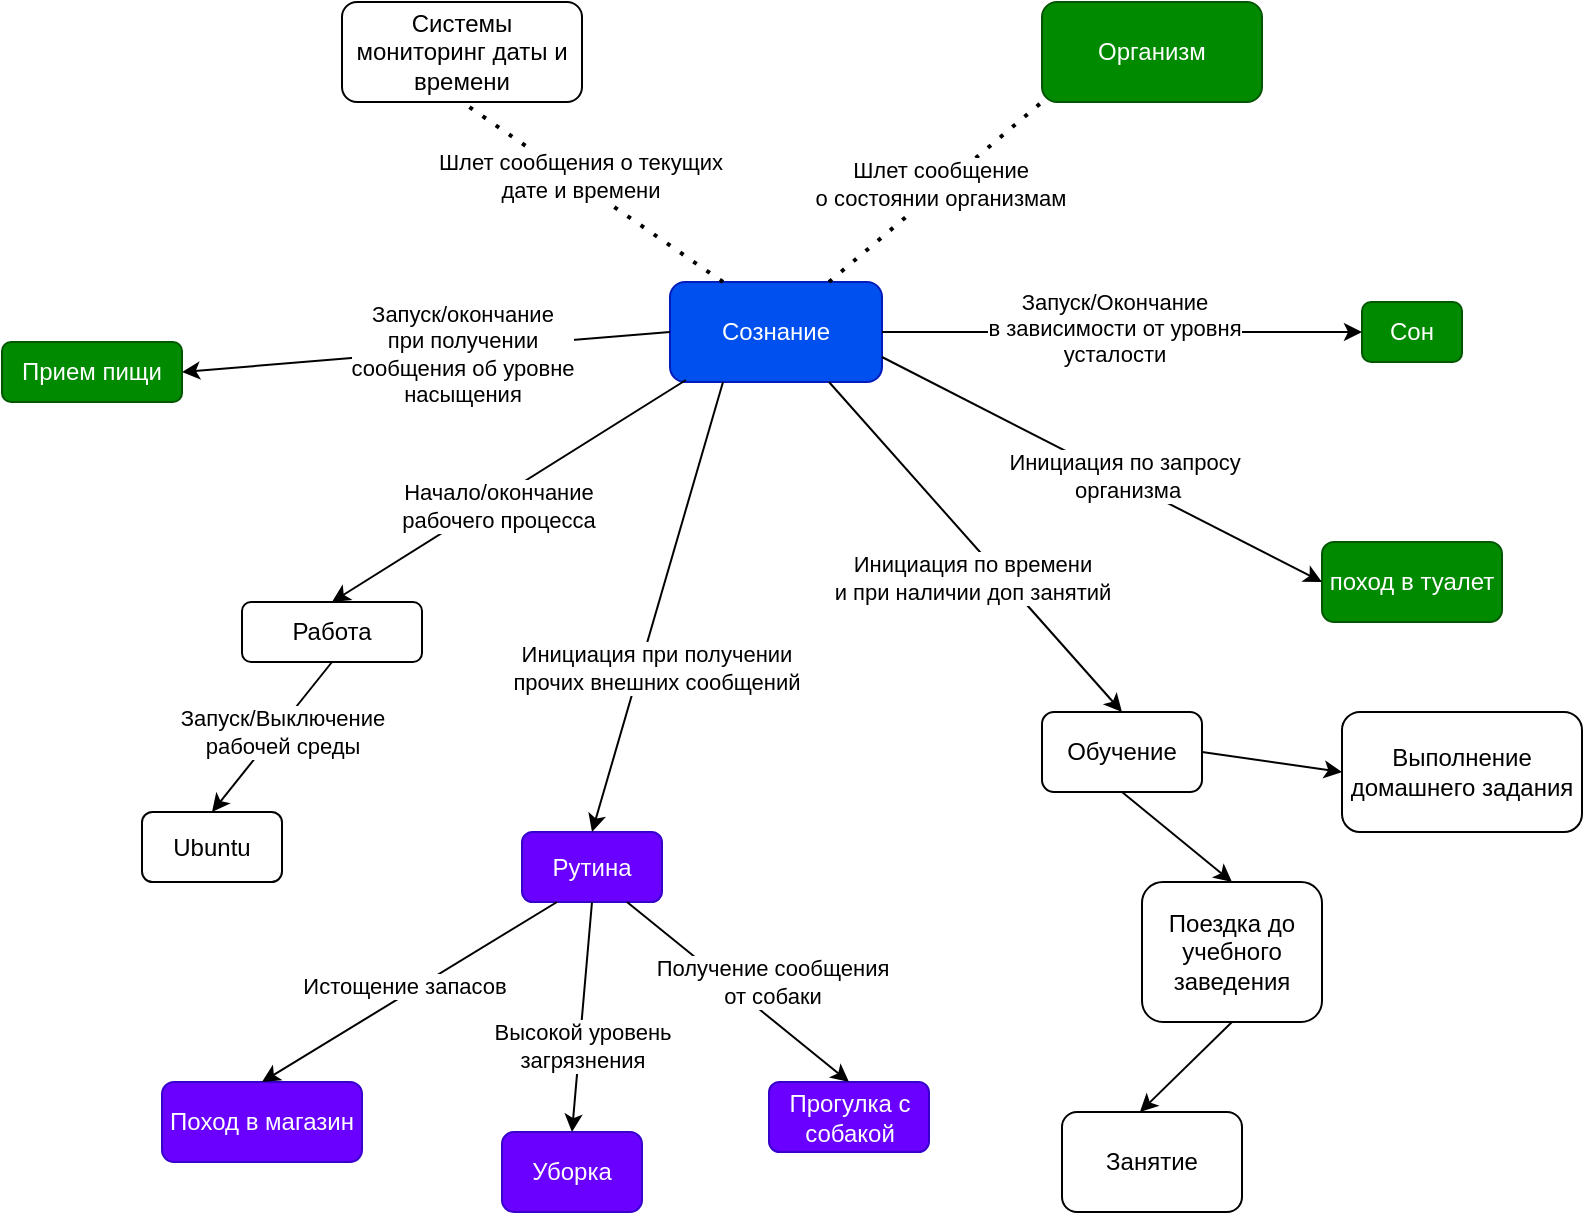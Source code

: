 <mxfile version="24.8.6">
  <diagram name="Страница — 1" id="Xj0XaBMDLScOzkRkyPtA">
    <mxGraphModel dx="1434" dy="745" grid="1" gridSize="10" guides="1" tooltips="1" connect="1" arrows="1" fold="1" page="1" pageScale="1" pageWidth="827" pageHeight="1169" math="0" shadow="0">
      <root>
        <mxCell id="0" />
        <mxCell id="1" parent="0" />
        <mxCell id="T-HEzBaSEBR4Y5_wriNX-1" value="Системы мониторинг даты и времени" style="rounded=1;whiteSpace=wrap;html=1;" vertex="1" parent="1">
          <mxGeometry x="200" y="230" width="120" height="50" as="geometry" />
        </mxCell>
        <mxCell id="T-HEzBaSEBR4Y5_wriNX-5" value="Работа" style="rounded=1;whiteSpace=wrap;html=1;" vertex="1" parent="1">
          <mxGeometry x="150" y="530" width="90" height="30" as="geometry" />
        </mxCell>
        <mxCell id="T-HEzBaSEBR4Y5_wriNX-8" value="Прием пищи" style="rounded=1;whiteSpace=wrap;html=1;fillColor=#008a00;fontColor=#ffffff;strokeColor=#005700;" vertex="1" parent="1">
          <mxGeometry x="30" y="400" width="90" height="30" as="geometry" />
        </mxCell>
        <mxCell id="T-HEzBaSEBR4Y5_wriNX-20" value="Сон" style="rounded=1;whiteSpace=wrap;html=1;fillColor=#008a00;fontColor=#ffffff;strokeColor=#005700;" vertex="1" parent="1">
          <mxGeometry x="710" y="380" width="50" height="30" as="geometry" />
        </mxCell>
        <mxCell id="T-HEzBaSEBR4Y5_wriNX-34" value="Обучение" style="rounded=1;whiteSpace=wrap;html=1;" vertex="1" parent="1">
          <mxGeometry x="550" y="585" width="80" height="40" as="geometry" />
        </mxCell>
        <mxCell id="T-HEzBaSEBR4Y5_wriNX-44" value="Сознание" style="rounded=1;whiteSpace=wrap;html=1;fillColor=#0050ef;fontColor=#ffffff;strokeColor=#001DBC;" vertex="1" parent="1">
          <mxGeometry x="364" y="370" width="106" height="50" as="geometry" />
        </mxCell>
        <mxCell id="T-HEzBaSEBR4Y5_wriNX-45" value="Организм" style="rounded=1;whiteSpace=wrap;html=1;fillColor=#008a00;fontColor=#ffffff;strokeColor=#005700;" vertex="1" parent="1">
          <mxGeometry x="550" y="230" width="110" height="50" as="geometry" />
        </mxCell>
        <mxCell id="T-HEzBaSEBR4Y5_wriNX-47" value="" style="endArrow=classic;html=1;rounded=0;entryX=1;entryY=0.5;entryDx=0;entryDy=0;exitX=0;exitY=0.5;exitDx=0;exitDy=0;" edge="1" parent="1" source="T-HEzBaSEBR4Y5_wriNX-44" target="T-HEzBaSEBR4Y5_wriNX-8">
          <mxGeometry width="50" height="50" relative="1" as="geometry">
            <mxPoint x="360" y="400" as="sourcePoint" />
            <mxPoint x="440" y="480" as="targetPoint" />
          </mxGeometry>
        </mxCell>
        <mxCell id="T-HEzBaSEBR4Y5_wriNX-74" value="Запуск/окончание&lt;br&gt;при получении&lt;br&gt;сообщения об уровне&lt;br&gt;насыщения" style="edgeLabel;html=1;align=center;verticalAlign=middle;resizable=0;points=[];" vertex="1" connectable="0" parent="T-HEzBaSEBR4Y5_wriNX-47">
          <mxGeometry x="-0.143" y="2" relative="1" as="geometry">
            <mxPoint as="offset" />
          </mxGeometry>
        </mxCell>
        <mxCell id="T-HEzBaSEBR4Y5_wriNX-48" value="" style="endArrow=classic;html=1;rounded=0;entryX=0.5;entryY=0;entryDx=0;entryDy=0;exitX=0.075;exitY=0.98;exitDx=0;exitDy=0;exitPerimeter=0;" edge="1" parent="1" source="T-HEzBaSEBR4Y5_wriNX-44" target="T-HEzBaSEBR4Y5_wriNX-5">
          <mxGeometry width="50" height="50" relative="1" as="geometry">
            <mxPoint x="330.194" y="468.521" as="sourcePoint" />
            <mxPoint x="440" y="480" as="targetPoint" />
          </mxGeometry>
        </mxCell>
        <mxCell id="T-HEzBaSEBR4Y5_wriNX-69" value="Начало/окончание &lt;br&gt;рабочего процесса" style="edgeLabel;html=1;align=center;verticalAlign=middle;resizable=0;points=[];" vertex="1" connectable="0" parent="T-HEzBaSEBR4Y5_wriNX-48">
          <mxGeometry x="0.079" y="3" relative="1" as="geometry">
            <mxPoint as="offset" />
          </mxGeometry>
        </mxCell>
        <mxCell id="T-HEzBaSEBR4Y5_wriNX-50" value="" style="endArrow=classic;html=1;rounded=0;entryX=0.5;entryY=0;entryDx=0;entryDy=0;exitX=0.75;exitY=1;exitDx=0;exitDy=0;" edge="1" parent="1" source="T-HEzBaSEBR4Y5_wriNX-44" target="T-HEzBaSEBR4Y5_wriNX-34">
          <mxGeometry width="50" height="50" relative="1" as="geometry">
            <mxPoint x="514.522" y="461.263" as="sourcePoint" />
            <mxPoint x="440" y="480" as="targetPoint" />
          </mxGeometry>
        </mxCell>
        <mxCell id="T-HEzBaSEBR4Y5_wriNX-109" value="Инициация по времени&lt;br&gt;и при наличии доп занятий" style="edgeLabel;html=1;align=center;verticalAlign=middle;resizable=0;points=[];" vertex="1" connectable="0" parent="T-HEzBaSEBR4Y5_wriNX-50">
          <mxGeometry x="-0.278" y="-1" relative="1" as="geometry">
            <mxPoint x="19" y="38" as="offset" />
          </mxGeometry>
        </mxCell>
        <mxCell id="T-HEzBaSEBR4Y5_wriNX-51" value="" style="endArrow=classic;html=1;rounded=0;entryX=0;entryY=0.5;entryDx=0;entryDy=0;exitX=1;exitY=0.5;exitDx=0;exitDy=0;" edge="1" parent="1" source="T-HEzBaSEBR4Y5_wriNX-44" target="T-HEzBaSEBR4Y5_wriNX-20">
          <mxGeometry width="50" height="50" relative="1" as="geometry">
            <mxPoint x="530" y="405" as="sourcePoint" />
            <mxPoint x="440" y="480" as="targetPoint" />
          </mxGeometry>
        </mxCell>
        <mxCell id="T-HEzBaSEBR4Y5_wriNX-78" value="Запуск/Окончание&lt;br&gt;в зависимости от уровня&lt;br&gt;усталости" style="edgeLabel;html=1;align=center;verticalAlign=middle;resizable=0;points=[];" vertex="1" connectable="0" parent="T-HEzBaSEBR4Y5_wriNX-51">
          <mxGeometry x="-0.033" y="2" relative="1" as="geometry">
            <mxPoint as="offset" />
          </mxGeometry>
        </mxCell>
        <mxCell id="T-HEzBaSEBR4Y5_wriNX-54" value="" style="endArrow=none;dashed=1;html=1;dashPattern=1 3;strokeWidth=2;rounded=0;entryX=0.5;entryY=1;entryDx=0;entryDy=0;exitX=0.25;exitY=0;exitDx=0;exitDy=0;" edge="1" parent="1" source="T-HEzBaSEBR4Y5_wriNX-44" target="T-HEzBaSEBR4Y5_wriNX-1">
          <mxGeometry width="50" height="50" relative="1" as="geometry">
            <mxPoint x="417" y="370" as="sourcePoint" />
            <mxPoint x="440" y="480" as="targetPoint" />
          </mxGeometry>
        </mxCell>
        <mxCell id="T-HEzBaSEBR4Y5_wriNX-55" value="Шлет сообщения о текущих &lt;br&gt;дате и времени" style="edgeLabel;html=1;align=center;verticalAlign=middle;resizable=0;points=[];" vertex="1" connectable="0" parent="T-HEzBaSEBR4Y5_wriNX-54">
          <mxGeometry x="0.129" y="-3" relative="1" as="geometry">
            <mxPoint as="offset" />
          </mxGeometry>
        </mxCell>
        <mxCell id="T-HEzBaSEBR4Y5_wriNX-57" value="" style="endArrow=none;dashed=1;html=1;dashPattern=1 3;strokeWidth=2;rounded=0;entryX=0;entryY=1;entryDx=0;entryDy=0;exitX=0.75;exitY=0;exitDx=0;exitDy=0;" edge="1" parent="1" source="T-HEzBaSEBR4Y5_wriNX-44" target="T-HEzBaSEBR4Y5_wriNX-45">
          <mxGeometry width="50" height="50" relative="1" as="geometry">
            <mxPoint x="390" y="530" as="sourcePoint" />
            <mxPoint x="440" y="480" as="targetPoint" />
          </mxGeometry>
        </mxCell>
        <mxCell id="T-HEzBaSEBR4Y5_wriNX-58" value="Шлет сообщение&lt;br&gt;о состоянии организмам" style="edgeLabel;html=1;align=center;verticalAlign=middle;resizable=0;points=[];" vertex="1" connectable="0" parent="T-HEzBaSEBR4Y5_wriNX-57">
          <mxGeometry x="0.05" y="1" relative="1" as="geometry">
            <mxPoint y="-1" as="offset" />
          </mxGeometry>
        </mxCell>
        <mxCell id="T-HEzBaSEBR4Y5_wriNX-59" value="поход в туалет" style="rounded=1;whiteSpace=wrap;html=1;fillColor=#008a00;fontColor=#ffffff;strokeColor=#005700;" vertex="1" parent="1">
          <mxGeometry x="690" y="500" width="90" height="40" as="geometry" />
        </mxCell>
        <mxCell id="T-HEzBaSEBR4Y5_wriNX-60" value="" style="endArrow=classic;html=1;rounded=0;exitX=1;exitY=0.75;exitDx=0;exitDy=0;entryX=0;entryY=0.5;entryDx=0;entryDy=0;" edge="1" parent="1" source="T-HEzBaSEBR4Y5_wriNX-44" target="T-HEzBaSEBR4Y5_wriNX-59">
          <mxGeometry width="50" height="50" relative="1" as="geometry">
            <mxPoint x="390" y="530" as="sourcePoint" />
            <mxPoint x="440" y="480" as="targetPoint" />
          </mxGeometry>
        </mxCell>
        <mxCell id="T-HEzBaSEBR4Y5_wriNX-84" value="Инициация по запросу&lt;br&gt;&amp;nbsp;организма" style="edgeLabel;html=1;align=center;verticalAlign=middle;resizable=0;points=[];" vertex="1" connectable="0" parent="T-HEzBaSEBR4Y5_wriNX-60">
          <mxGeometry x="0.089" y="2" relative="1" as="geometry">
            <mxPoint as="offset" />
          </mxGeometry>
        </mxCell>
        <mxCell id="T-HEzBaSEBR4Y5_wriNX-65" value="Ubuntu" style="rounded=1;whiteSpace=wrap;html=1;" vertex="1" parent="1">
          <mxGeometry x="100" y="635" width="70" height="35" as="geometry" />
        </mxCell>
        <mxCell id="T-HEzBaSEBR4Y5_wriNX-72" value="" style="endArrow=classic;html=1;rounded=0;exitX=0.5;exitY=1;exitDx=0;exitDy=0;entryX=0.5;entryY=0;entryDx=0;entryDy=0;" edge="1" parent="1" source="T-HEzBaSEBR4Y5_wriNX-5" target="T-HEzBaSEBR4Y5_wriNX-65">
          <mxGeometry width="50" height="50" relative="1" as="geometry">
            <mxPoint x="390" y="530" as="sourcePoint" />
            <mxPoint x="440" y="480" as="targetPoint" />
          </mxGeometry>
        </mxCell>
        <mxCell id="T-HEzBaSEBR4Y5_wriNX-73" value="Запуск/Выключение &lt;br&gt;рабочей среды" style="edgeLabel;html=1;align=center;verticalAlign=middle;resizable=0;points=[];" vertex="1" connectable="0" parent="T-HEzBaSEBR4Y5_wriNX-72">
          <mxGeometry x="-0.101" y="2" relative="1" as="geometry">
            <mxPoint as="offset" />
          </mxGeometry>
        </mxCell>
        <mxCell id="T-HEzBaSEBR4Y5_wriNX-85" value="Поход в магазин" style="rounded=1;whiteSpace=wrap;html=1;fillColor=#6a00ff;fontColor=#ffffff;strokeColor=#3700CC;" vertex="1" parent="1">
          <mxGeometry x="110" y="770" width="100" height="40" as="geometry" />
        </mxCell>
        <mxCell id="T-HEzBaSEBR4Y5_wriNX-97" value="" style="endArrow=classic;html=1;rounded=0;exitX=0.5;exitY=1;exitDx=0;exitDy=0;entryX=0.5;entryY=0;entryDx=0;entryDy=0;" edge="1" parent="1" source="T-HEzBaSEBR4Y5_wriNX-34" target="T-HEzBaSEBR4Y5_wriNX-98">
          <mxGeometry width="50" height="50" relative="1" as="geometry">
            <mxPoint x="390" y="650" as="sourcePoint" />
            <mxPoint x="500" y="650" as="targetPoint" />
          </mxGeometry>
        </mxCell>
        <mxCell id="T-HEzBaSEBR4Y5_wriNX-98" value="Поездка до&lt;br&gt;учебного заведения" style="rounded=1;whiteSpace=wrap;html=1;" vertex="1" parent="1">
          <mxGeometry x="600" y="670" width="90" height="70" as="geometry" />
        </mxCell>
        <mxCell id="T-HEzBaSEBR4Y5_wriNX-100" value="Занятие" style="rounded=1;whiteSpace=wrap;html=1;" vertex="1" parent="1">
          <mxGeometry x="560" y="785" width="90" height="50" as="geometry" />
        </mxCell>
        <mxCell id="T-HEzBaSEBR4Y5_wriNX-102" value="" style="endArrow=classic;html=1;rounded=0;entryX=0.433;entryY=0;entryDx=0;entryDy=0;entryPerimeter=0;exitX=0.5;exitY=1;exitDx=0;exitDy=0;" edge="1" parent="1" source="T-HEzBaSEBR4Y5_wriNX-98" target="T-HEzBaSEBR4Y5_wriNX-100">
          <mxGeometry width="50" height="50" relative="1" as="geometry">
            <mxPoint x="390" y="650" as="sourcePoint" />
            <mxPoint x="440" y="600" as="targetPoint" />
          </mxGeometry>
        </mxCell>
        <mxCell id="T-HEzBaSEBR4Y5_wriNX-103" value="" style="endArrow=classic;html=1;rounded=0;exitX=1;exitY=0.5;exitDx=0;exitDy=0;entryX=0;entryY=0.5;entryDx=0;entryDy=0;" edge="1" parent="1" source="T-HEzBaSEBR4Y5_wriNX-34" target="T-HEzBaSEBR4Y5_wriNX-104">
          <mxGeometry width="50" height="50" relative="1" as="geometry">
            <mxPoint x="390" y="650" as="sourcePoint" />
            <mxPoint x="690" y="670" as="targetPoint" />
          </mxGeometry>
        </mxCell>
        <mxCell id="T-HEzBaSEBR4Y5_wriNX-104" value="Выполнение домашнего задания" style="rounded=1;whiteSpace=wrap;html=1;" vertex="1" parent="1">
          <mxGeometry x="700" y="585" width="120" height="60" as="geometry" />
        </mxCell>
        <mxCell id="T-HEzBaSEBR4Y5_wriNX-111" value="Рутина" style="rounded=1;whiteSpace=wrap;html=1;fillColor=#6a00ff;fontColor=#ffffff;strokeColor=#3700CC;" vertex="1" parent="1">
          <mxGeometry x="290" y="645" width="70" height="35" as="geometry" />
        </mxCell>
        <mxCell id="T-HEzBaSEBR4Y5_wriNX-112" value="" style="endArrow=classic;html=1;rounded=0;exitX=0.25;exitY=1;exitDx=0;exitDy=0;entryX=0.5;entryY=0;entryDx=0;entryDy=0;" edge="1" parent="1" source="T-HEzBaSEBR4Y5_wriNX-44" target="T-HEzBaSEBR4Y5_wriNX-111">
          <mxGeometry width="50" height="50" relative="1" as="geometry">
            <mxPoint x="390" y="650" as="sourcePoint" />
            <mxPoint x="440" y="600" as="targetPoint" />
          </mxGeometry>
        </mxCell>
        <mxCell id="T-HEzBaSEBR4Y5_wriNX-113" value="Инициация при получении&lt;br&gt;прочих внешних сообщений" style="edgeLabel;html=1;align=center;verticalAlign=middle;resizable=0;points=[];" vertex="1" connectable="0" parent="T-HEzBaSEBR4Y5_wriNX-112">
          <mxGeometry x="0.044" relative="1" as="geometry">
            <mxPoint y="25" as="offset" />
          </mxGeometry>
        </mxCell>
        <mxCell id="T-HEzBaSEBR4Y5_wriNX-114" value="" style="endArrow=classic;html=1;rounded=0;exitX=0.25;exitY=1;exitDx=0;exitDy=0;entryX=0.5;entryY=0;entryDx=0;entryDy=0;" edge="1" parent="1" source="T-HEzBaSEBR4Y5_wriNX-111" target="T-HEzBaSEBR4Y5_wriNX-85">
          <mxGeometry width="50" height="50" relative="1" as="geometry">
            <mxPoint x="390" y="770" as="sourcePoint" />
            <mxPoint x="440" y="720" as="targetPoint" />
          </mxGeometry>
        </mxCell>
        <mxCell id="T-HEzBaSEBR4Y5_wriNX-119" value="Истощение запасов" style="edgeLabel;html=1;align=center;verticalAlign=middle;resizable=0;points=[];" vertex="1" connectable="0" parent="T-HEzBaSEBR4Y5_wriNX-114">
          <mxGeometry x="-0.155" y="4" relative="1" as="geometry">
            <mxPoint x="-17" as="offset" />
          </mxGeometry>
        </mxCell>
        <mxCell id="T-HEzBaSEBR4Y5_wriNX-115" value="Уборка" style="rounded=1;whiteSpace=wrap;html=1;fillColor=#6a00ff;fontColor=#ffffff;strokeColor=#3700CC;" vertex="1" parent="1">
          <mxGeometry x="280" y="795" width="70" height="40" as="geometry" />
        </mxCell>
        <mxCell id="T-HEzBaSEBR4Y5_wriNX-116" value="Прогулка с собакой" style="rounded=1;whiteSpace=wrap;html=1;fillColor=#6a00ff;fontColor=#ffffff;strokeColor=#3700CC;" vertex="1" parent="1">
          <mxGeometry x="413.5" y="770" width="80" height="35" as="geometry" />
        </mxCell>
        <mxCell id="T-HEzBaSEBR4Y5_wriNX-117" value="" style="endArrow=classic;html=1;rounded=0;exitX=0.5;exitY=1;exitDx=0;exitDy=0;entryX=0.5;entryY=0;entryDx=0;entryDy=0;" edge="1" parent="1" source="T-HEzBaSEBR4Y5_wriNX-111" target="T-HEzBaSEBR4Y5_wriNX-115">
          <mxGeometry width="50" height="50" relative="1" as="geometry">
            <mxPoint x="390" y="650" as="sourcePoint" />
            <mxPoint x="440" y="600" as="targetPoint" />
          </mxGeometry>
        </mxCell>
        <mxCell id="T-HEzBaSEBR4Y5_wriNX-120" value="Высокой уровень &lt;br&gt;загрязнения" style="edgeLabel;html=1;align=center;verticalAlign=middle;resizable=0;points=[];" vertex="1" connectable="0" parent="T-HEzBaSEBR4Y5_wriNX-117">
          <mxGeometry x="0.25" y="1" relative="1" as="geometry">
            <mxPoint as="offset" />
          </mxGeometry>
        </mxCell>
        <mxCell id="T-HEzBaSEBR4Y5_wriNX-118" value="" style="endArrow=classic;html=1;rounded=0;exitX=0.75;exitY=1;exitDx=0;exitDy=0;entryX=0.5;entryY=0;entryDx=0;entryDy=0;" edge="1" parent="1" source="T-HEzBaSEBR4Y5_wriNX-111" target="T-HEzBaSEBR4Y5_wriNX-116">
          <mxGeometry width="50" height="50" relative="1" as="geometry">
            <mxPoint x="390" y="650" as="sourcePoint" />
            <mxPoint x="440" y="600" as="targetPoint" />
          </mxGeometry>
        </mxCell>
        <mxCell id="T-HEzBaSEBR4Y5_wriNX-121" value="Получение сообщения&lt;br&gt;от собаки" style="edgeLabel;html=1;align=center;verticalAlign=middle;resizable=0;points=[];" vertex="1" connectable="0" parent="T-HEzBaSEBR4Y5_wriNX-118">
          <mxGeometry x="-0.31" y="-1" relative="1" as="geometry">
            <mxPoint x="34" y="8" as="offset" />
          </mxGeometry>
        </mxCell>
      </root>
    </mxGraphModel>
  </diagram>
</mxfile>
